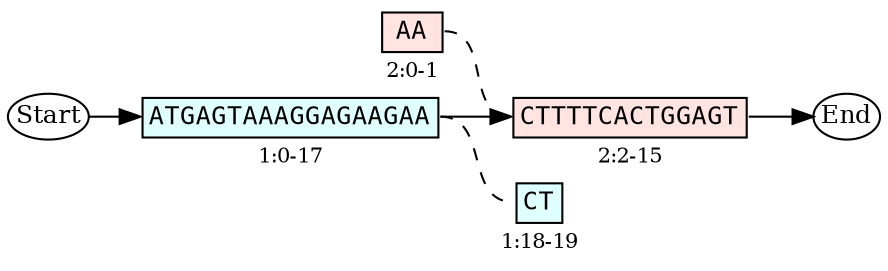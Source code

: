 strict digraph "" {
	graph [fontnames=svg,
		rankdir=LR,
		nodesep=0,
		ranksep=0.3
	];
	node [label="\N"];
	start	[fontsize=12,
		height=0.3,
		label=Start,
		margin=0,
		width=0.45];

    1	[label=<<TABLE BORDER='0'><TR><TD ALIGN='CENTER' BORDER='1' BGCOLOR='LIGHTCYAN' PORT='seq'><FONT POINT-SIZE='12' FACE='Monospace'>ATGAGTAAAGGAGAAGAA</FONT></TD></TR><TR><TD ALIGN='CENTER' ><FONT POINT-SIZE='10'>1:0-17</FONT></TD></TR></TABLE>>,
        shape=none,
		margin=0];

    2	[label=<<TABLE BORDER='0'><TR><TD BORDER='1' ALIGN='CENTER' BGCOLOR='MISTYROSE' PORT='seq'><FONT POINT-SIZE='12' FACE='Monospace'>CTTTTCACTGGAGT</FONT></TD></TR><TR><TD ALIGN='CENTER'><FONT POINT-SIZE='10'>2:2-15</FONT></TD></TR></TABLE>>,
        shape=none,
		margin=0];

    3 	[label=<<TABLE BORDER='0'><TR><TD ALIGN='CENTER' BORDER='1' PORT='seq' BGCOLOR='LIGHTCYAN' FIXEDSIZE='TRUE' WIDTH='0'><FONT POINT-SIZE='12' FACE='Monospace'>CT</FONT></TD><TD WIDTH='85'></TD></TR><TR><TD ALIGN='CENTER'><FONT POINT-SIZE='10'>1:18-19</FONT></TD><TD></TD></TR></TABLE>>,
        shape=none,
		margin=0];

	4   [label=<<TABLE BORDER='0'><TR><TD WIDTH='115'></TD><TD ALIGN='CENTER' BORDER='1' BGCOLOR='MISTYROSE' PORT='seq'><FONT POINT-SIZE='12' FACE='Monospace'>AA</FONT></TD></TR><TR><TD BORDER='0'></TD><TD ALIGN='CENTER'><FONT POINT-SIZE='10'>2:0-1</FONT></TD></TR></TABLE>>,
        shape=none,
		margin=0];

	end	[fontsize=12,
		height=0.3,
		label=End,
		margin=0,
		width=0.45];

	start:e -> 1:seq:w;
	1:seq:e -> 2:seq:w [weight=10];
	1:seq:e -> 3:seq:w [style=dashed, arrowhead=none];
    4:seq:e -> 2:seq:w [style=dashed, arrowhead=none];
	2:seq:e -> end:w;

}

